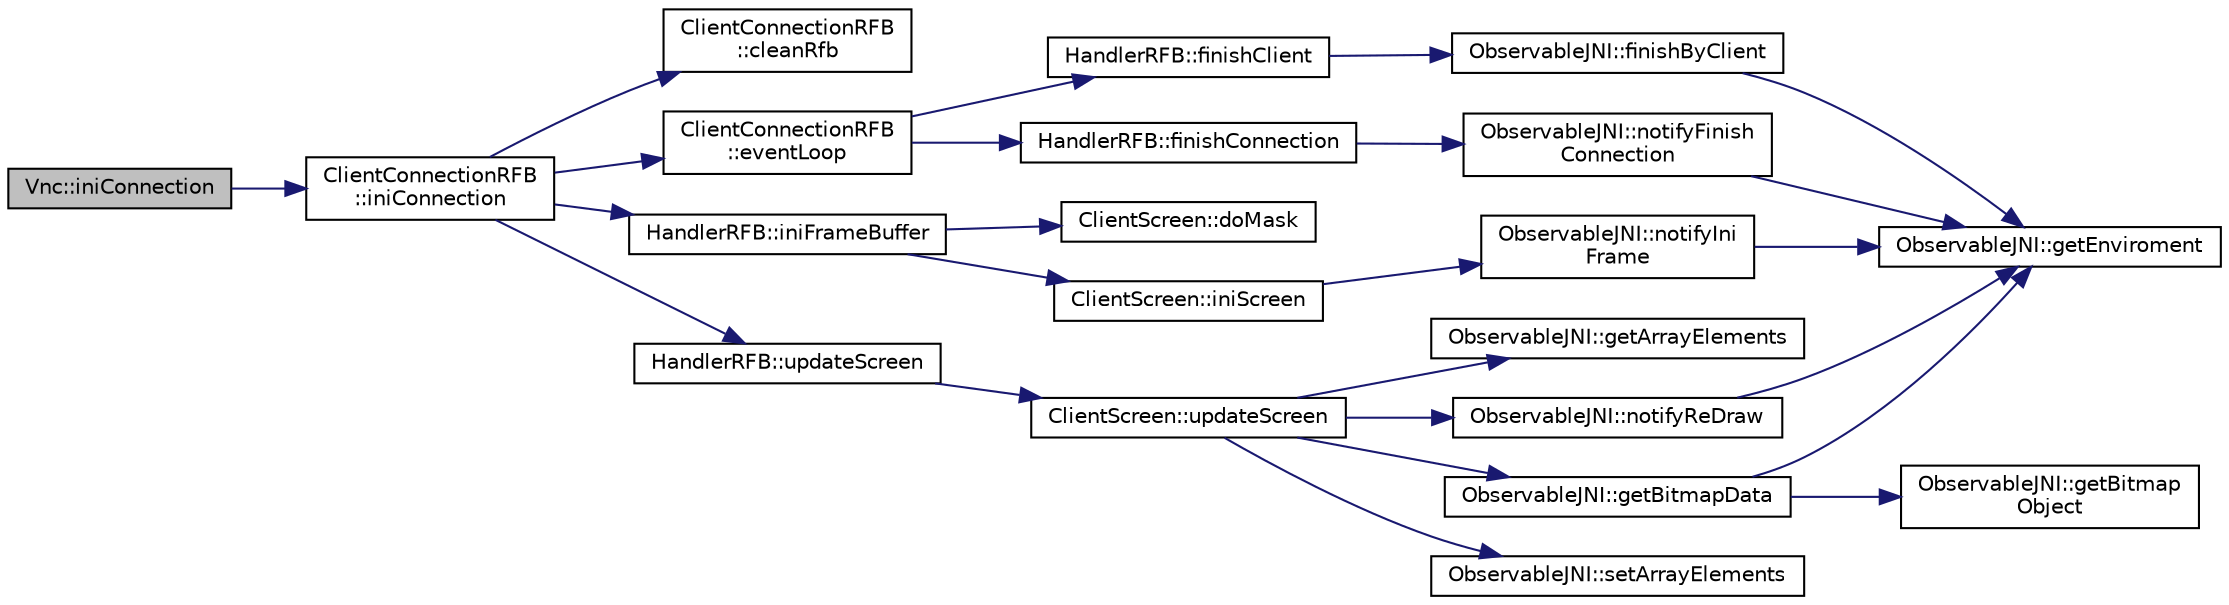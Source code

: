 digraph "Vnc::iniConnection"
{
  edge [fontname="Helvetica",fontsize="10",labelfontname="Helvetica",labelfontsize="10"];
  node [fontname="Helvetica",fontsize="10",shape=record];
  rankdir="LR";
  Node1 [label="Vnc::iniConnection",height=0.2,width=0.4,color="black", fillcolor="grey75", style="filled" fontcolor="black"];
  Node1 -> Node2 [color="midnightblue",fontsize="10",style="solid",fontname="Helvetica"];
  Node2 [label="ClientConnectionRFB\l::iniConnection",height=0.2,width=0.4,color="black", fillcolor="white", style="filled",URL="$classClientConnectionRFB.html#a10f5844b2c660c62f3ab7dbf8970e651",tooltip="Inicia la conexion."];
  Node2 -> Node3 [color="midnightblue",fontsize="10",style="solid",fontname="Helvetica"];
  Node3 [label="ClientConnectionRFB\l::cleanRfb",height=0.2,width=0.4,color="black", fillcolor="white", style="filled",URL="$classClientConnectionRFB.html#a6d2a65faea61da0fac61aaeaf3eae640",tooltip="Limpia la informacion de clientRFB y lo pone a NULL."];
  Node2 -> Node4 [color="midnightblue",fontsize="10",style="solid",fontname="Helvetica"];
  Node4 [label="ClientConnectionRFB\l::eventLoop",height=0.2,width=0.4,color="black", fillcolor="white", style="filled",URL="$classClientConnectionRFB.html#a0b947e3c7e64b3c04088eee75508cae4",tooltip="Bucle principal de rfb."];
  Node4 -> Node5 [color="midnightblue",fontsize="10",style="solid",fontname="Helvetica"];
  Node5 [label="HandlerRFB::finishClient",height=0.2,width=0.4,color="black", fillcolor="white", style="filled",URL="$classHandlerRFB.html#ab00b49e201ac9eade5824b8d9b27709e"];
  Node5 -> Node6 [color="midnightblue",fontsize="10",style="solid",fontname="Helvetica"];
  Node6 [label="ObservableJNI::finishByClient",height=0.2,width=0.4,color="black", fillcolor="white", style="filled",URL="$classObservableJNI.html#a912cb33f317c7c875ee85f9ccf9a8a4d"];
  Node6 -> Node7 [color="midnightblue",fontsize="10",style="solid",fontname="Helvetica"];
  Node7 [label="ObservableJNI::getEnviroment",height=0.2,width=0.4,color="black", fillcolor="white", style="filled",URL="$classObservableJNI.html#aa585114e66e7531e738a0be9669bceab",tooltip="Coloca el entorno de ejecucion de java al hilo actual."];
  Node4 -> Node8 [color="midnightblue",fontsize="10",style="solid",fontname="Helvetica"];
  Node8 [label="HandlerRFB::finishConnection",height=0.2,width=0.4,color="black", fillcolor="white", style="filled",URL="$classHandlerRFB.html#acf7030c8441d5aacac10e014460ec59e"];
  Node8 -> Node9 [color="midnightblue",fontsize="10",style="solid",fontname="Helvetica"];
  Node9 [label="ObservableJNI::notifyFinish\lConnection",height=0.2,width=0.4,color="black", fillcolor="white", style="filled",URL="$classObservableJNI.html#a5356d8a9177f5ebc4c9d7d583a68b345"];
  Node9 -> Node7 [color="midnightblue",fontsize="10",style="solid",fontname="Helvetica"];
  Node2 -> Node10 [color="midnightblue",fontsize="10",style="solid",fontname="Helvetica"];
  Node10 [label="HandlerRFB::iniFrameBuffer",height=0.2,width=0.4,color="black", fillcolor="white", style="filled",URL="$classHandlerRFB.html#a574d5d29dce6b5700d59480a8b247d77"];
  Node10 -> Node11 [color="midnightblue",fontsize="10",style="solid",fontname="Helvetica"];
  Node11 [label="ClientScreen::doMask",height=0.2,width=0.4,color="black", fillcolor="white", style="filled",URL="$classClientScreen.html#ac3afa184bedeb1c0b53da93ae9792d9c"];
  Node10 -> Node12 [color="midnightblue",fontsize="10",style="solid",fontname="Helvetica"];
  Node12 [label="ClientScreen::iniScreen",height=0.2,width=0.4,color="black", fillcolor="white", style="filled",URL="$classClientScreen.html#a319d02c12d61c5b78c500a6ddcf8ca74",tooltip="Inicializa frameBuffer."];
  Node12 -> Node13 [color="midnightblue",fontsize="10",style="solid",fontname="Helvetica"];
  Node13 [label="ObservableJNI::notifyIni\lFrame",height=0.2,width=0.4,color="black", fillcolor="white", style="filled",URL="$classObservableJNI.html#ade6b8675bd964566f4a2a0b63f704dda",tooltip="Invoca el metodo updateIniFrame del observer."];
  Node13 -> Node7 [color="midnightblue",fontsize="10",style="solid",fontname="Helvetica"];
  Node2 -> Node14 [color="midnightblue",fontsize="10",style="solid",fontname="Helvetica"];
  Node14 [label="HandlerRFB::updateScreen",height=0.2,width=0.4,color="black", fillcolor="white", style="filled",URL="$classHandlerRFB.html#a1507701a4adb4952e0946993bd491093"];
  Node14 -> Node15 [color="midnightblue",fontsize="10",style="solid",fontname="Helvetica"];
  Node15 [label="ClientScreen::updateScreen",height=0.2,width=0.4,color="black", fillcolor="white", style="filled",URL="$classClientScreen.html#a949b67312c5f00fd4b58dd2b2685a6c5",tooltip="Actualiza la regin de la imagen especificados por el rectangulo."];
  Node15 -> Node16 [color="midnightblue",fontsize="10",style="solid",fontname="Helvetica"];
  Node16 [label="ObservableJNI::getArrayElements",height=0.2,width=0.4,color="black", fillcolor="white", style="filled",URL="$classObservableJNI.html#a5b072bd86c5e832a794d812f9567dca3"];
  Node15 -> Node17 [color="midnightblue",fontsize="10",style="solid",fontname="Helvetica"];
  Node17 [label="ObservableJNI::getBitmapData",height=0.2,width=0.4,color="black", fillcolor="white", style="filled",URL="$classObservableJNI.html#a14bee04164981b0ff38500d041bbaa61"];
  Node17 -> Node18 [color="midnightblue",fontsize="10",style="solid",fontname="Helvetica"];
  Node18 [label="ObservableJNI::getBitmap\lObject",height=0.2,width=0.4,color="black", fillcolor="white", style="filled",URL="$classObservableJNI.html#a9eb441b7fa11d3e743036264b1cc1549"];
  Node17 -> Node7 [color="midnightblue",fontsize="10",style="solid",fontname="Helvetica"];
  Node15 -> Node19 [color="midnightblue",fontsize="10",style="solid",fontname="Helvetica"];
  Node19 [label="ObservableJNI::notifyReDraw",height=0.2,width=0.4,color="black", fillcolor="white", style="filled",URL="$classObservableJNI.html#a1a376a0653883311533d4786675c8de0"];
  Node19 -> Node7 [color="midnightblue",fontsize="10",style="solid",fontname="Helvetica"];
  Node15 -> Node20 [color="midnightblue",fontsize="10",style="solid",fontname="Helvetica"];
  Node20 [label="ObservableJNI::setArrayElements",height=0.2,width=0.4,color="black", fillcolor="white", style="filled",URL="$classObservableJNI.html#a5d5d9b84e308f3ea3f2c6ec3bc49f2d1"];
}
